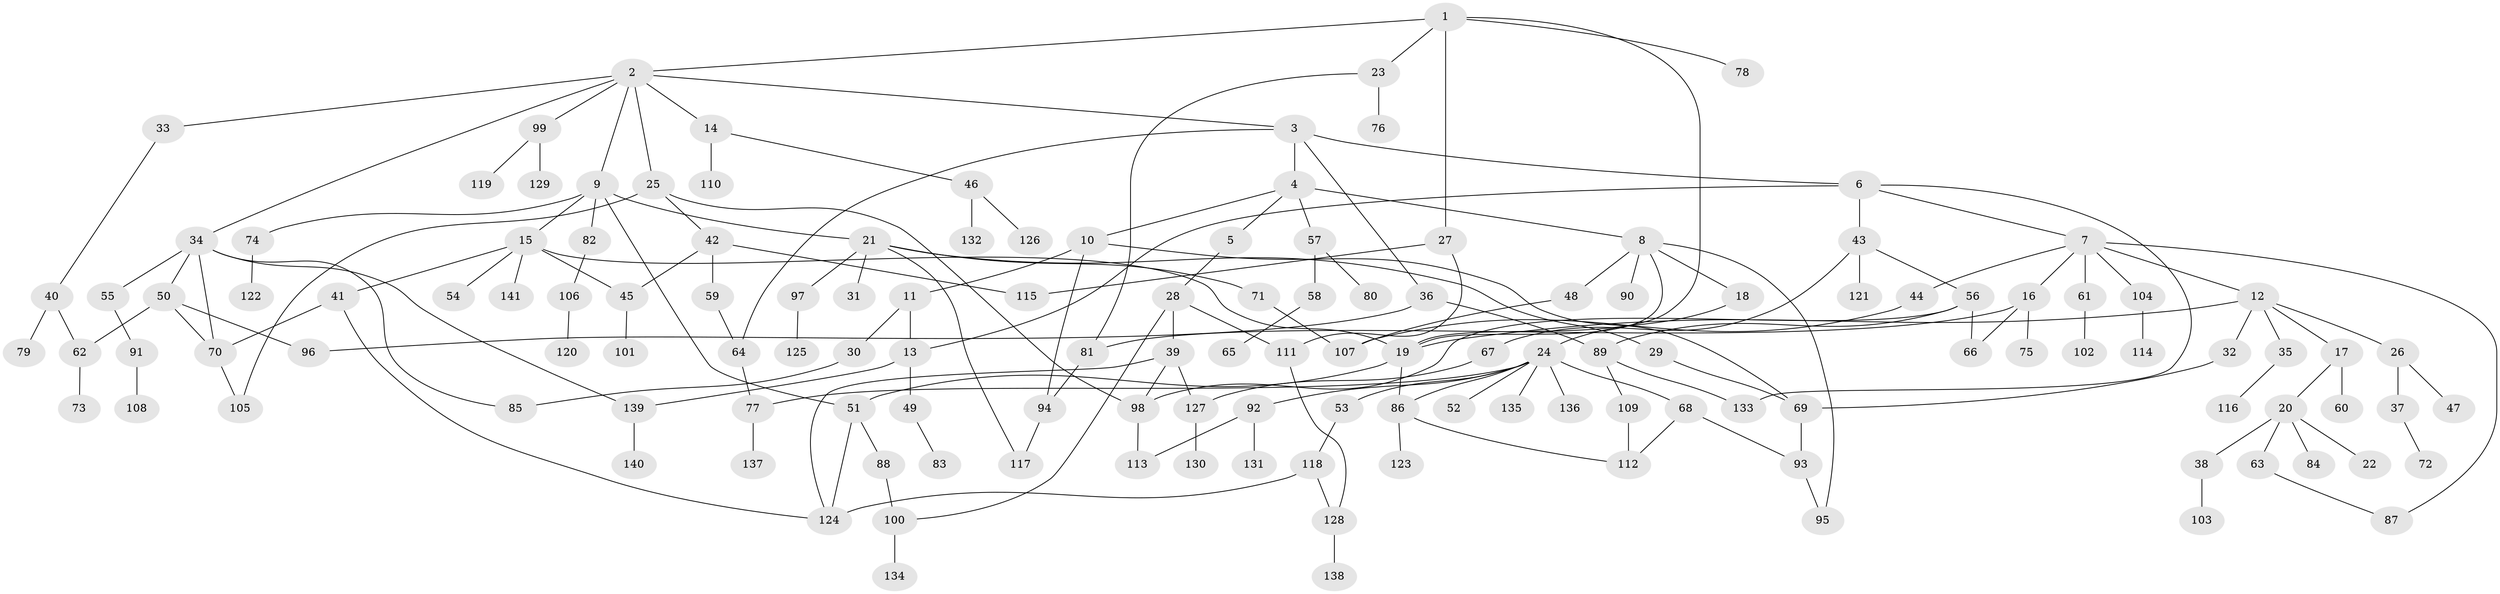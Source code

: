 // Generated by graph-tools (version 1.1) at 2025/34/03/09/25 02:34:16]
// undirected, 141 vertices, 182 edges
graph export_dot {
graph [start="1"]
  node [color=gray90,style=filled];
  1;
  2;
  3;
  4;
  5;
  6;
  7;
  8;
  9;
  10;
  11;
  12;
  13;
  14;
  15;
  16;
  17;
  18;
  19;
  20;
  21;
  22;
  23;
  24;
  25;
  26;
  27;
  28;
  29;
  30;
  31;
  32;
  33;
  34;
  35;
  36;
  37;
  38;
  39;
  40;
  41;
  42;
  43;
  44;
  45;
  46;
  47;
  48;
  49;
  50;
  51;
  52;
  53;
  54;
  55;
  56;
  57;
  58;
  59;
  60;
  61;
  62;
  63;
  64;
  65;
  66;
  67;
  68;
  69;
  70;
  71;
  72;
  73;
  74;
  75;
  76;
  77;
  78;
  79;
  80;
  81;
  82;
  83;
  84;
  85;
  86;
  87;
  88;
  89;
  90;
  91;
  92;
  93;
  94;
  95;
  96;
  97;
  98;
  99;
  100;
  101;
  102;
  103;
  104;
  105;
  106;
  107;
  108;
  109;
  110;
  111;
  112;
  113;
  114;
  115;
  116;
  117;
  118;
  119;
  120;
  121;
  122;
  123;
  124;
  125;
  126;
  127;
  128;
  129;
  130;
  131;
  132;
  133;
  134;
  135;
  136;
  137;
  138;
  139;
  140;
  141;
  1 -- 2;
  1 -- 19;
  1 -- 23;
  1 -- 27;
  1 -- 78;
  2 -- 3;
  2 -- 9;
  2 -- 14;
  2 -- 25;
  2 -- 33;
  2 -- 34;
  2 -- 99;
  3 -- 4;
  3 -- 6;
  3 -- 36;
  3 -- 64;
  4 -- 5;
  4 -- 8;
  4 -- 10;
  4 -- 57;
  5 -- 28;
  6 -- 7;
  6 -- 13;
  6 -- 43;
  6 -- 133;
  7 -- 12;
  7 -- 16;
  7 -- 44;
  7 -- 61;
  7 -- 104;
  7 -- 87;
  8 -- 18;
  8 -- 48;
  8 -- 90;
  8 -- 19;
  8 -- 95;
  9 -- 15;
  9 -- 21;
  9 -- 51;
  9 -- 74;
  9 -- 82;
  10 -- 11;
  10 -- 94;
  10 -- 69;
  11 -- 30;
  11 -- 13;
  12 -- 17;
  12 -- 26;
  12 -- 32;
  12 -- 35;
  12 -- 19;
  13 -- 49;
  13 -- 139;
  14 -- 46;
  14 -- 110;
  15 -- 41;
  15 -- 45;
  15 -- 54;
  15 -- 141;
  15 -- 19;
  16 -- 66;
  16 -- 75;
  16 -- 81;
  17 -- 20;
  17 -- 60;
  18 -- 24;
  19 -- 51;
  19 -- 86;
  20 -- 22;
  20 -- 38;
  20 -- 63;
  20 -- 84;
  21 -- 29;
  21 -- 31;
  21 -- 71;
  21 -- 97;
  21 -- 117;
  23 -- 76;
  23 -- 81;
  24 -- 52;
  24 -- 53;
  24 -- 68;
  24 -- 77;
  24 -- 86;
  24 -- 92;
  24 -- 135;
  24 -- 136;
  25 -- 42;
  25 -- 105;
  25 -- 98;
  26 -- 37;
  26 -- 47;
  27 -- 111;
  27 -- 115;
  28 -- 39;
  28 -- 100;
  28 -- 111;
  29 -- 69;
  30 -- 85;
  32 -- 69;
  33 -- 40;
  34 -- 50;
  34 -- 55;
  34 -- 70;
  34 -- 85;
  34 -- 139;
  35 -- 116;
  36 -- 96;
  36 -- 89;
  37 -- 72;
  38 -- 103;
  39 -- 98;
  39 -- 127;
  39 -- 124;
  40 -- 79;
  40 -- 62;
  41 -- 70;
  41 -- 124;
  42 -- 59;
  42 -- 115;
  42 -- 45;
  43 -- 56;
  43 -- 67;
  43 -- 121;
  44 -- 107;
  45 -- 101;
  46 -- 126;
  46 -- 132;
  48 -- 107;
  49 -- 83;
  50 -- 62;
  50 -- 96;
  50 -- 70;
  51 -- 88;
  51 -- 124;
  53 -- 118;
  55 -- 91;
  56 -- 89;
  56 -- 98;
  56 -- 66;
  57 -- 58;
  57 -- 80;
  58 -- 65;
  59 -- 64;
  61 -- 102;
  62 -- 73;
  63 -- 87;
  64 -- 77;
  67 -- 127;
  68 -- 93;
  68 -- 112;
  69 -- 93;
  70 -- 105;
  71 -- 107;
  74 -- 122;
  77 -- 137;
  81 -- 94;
  82 -- 106;
  86 -- 123;
  86 -- 112;
  88 -- 100;
  89 -- 109;
  89 -- 133;
  91 -- 108;
  92 -- 131;
  92 -- 113;
  93 -- 95;
  94 -- 117;
  97 -- 125;
  98 -- 113;
  99 -- 119;
  99 -- 129;
  100 -- 134;
  104 -- 114;
  106 -- 120;
  109 -- 112;
  111 -- 128;
  118 -- 128;
  118 -- 124;
  127 -- 130;
  128 -- 138;
  139 -- 140;
}
